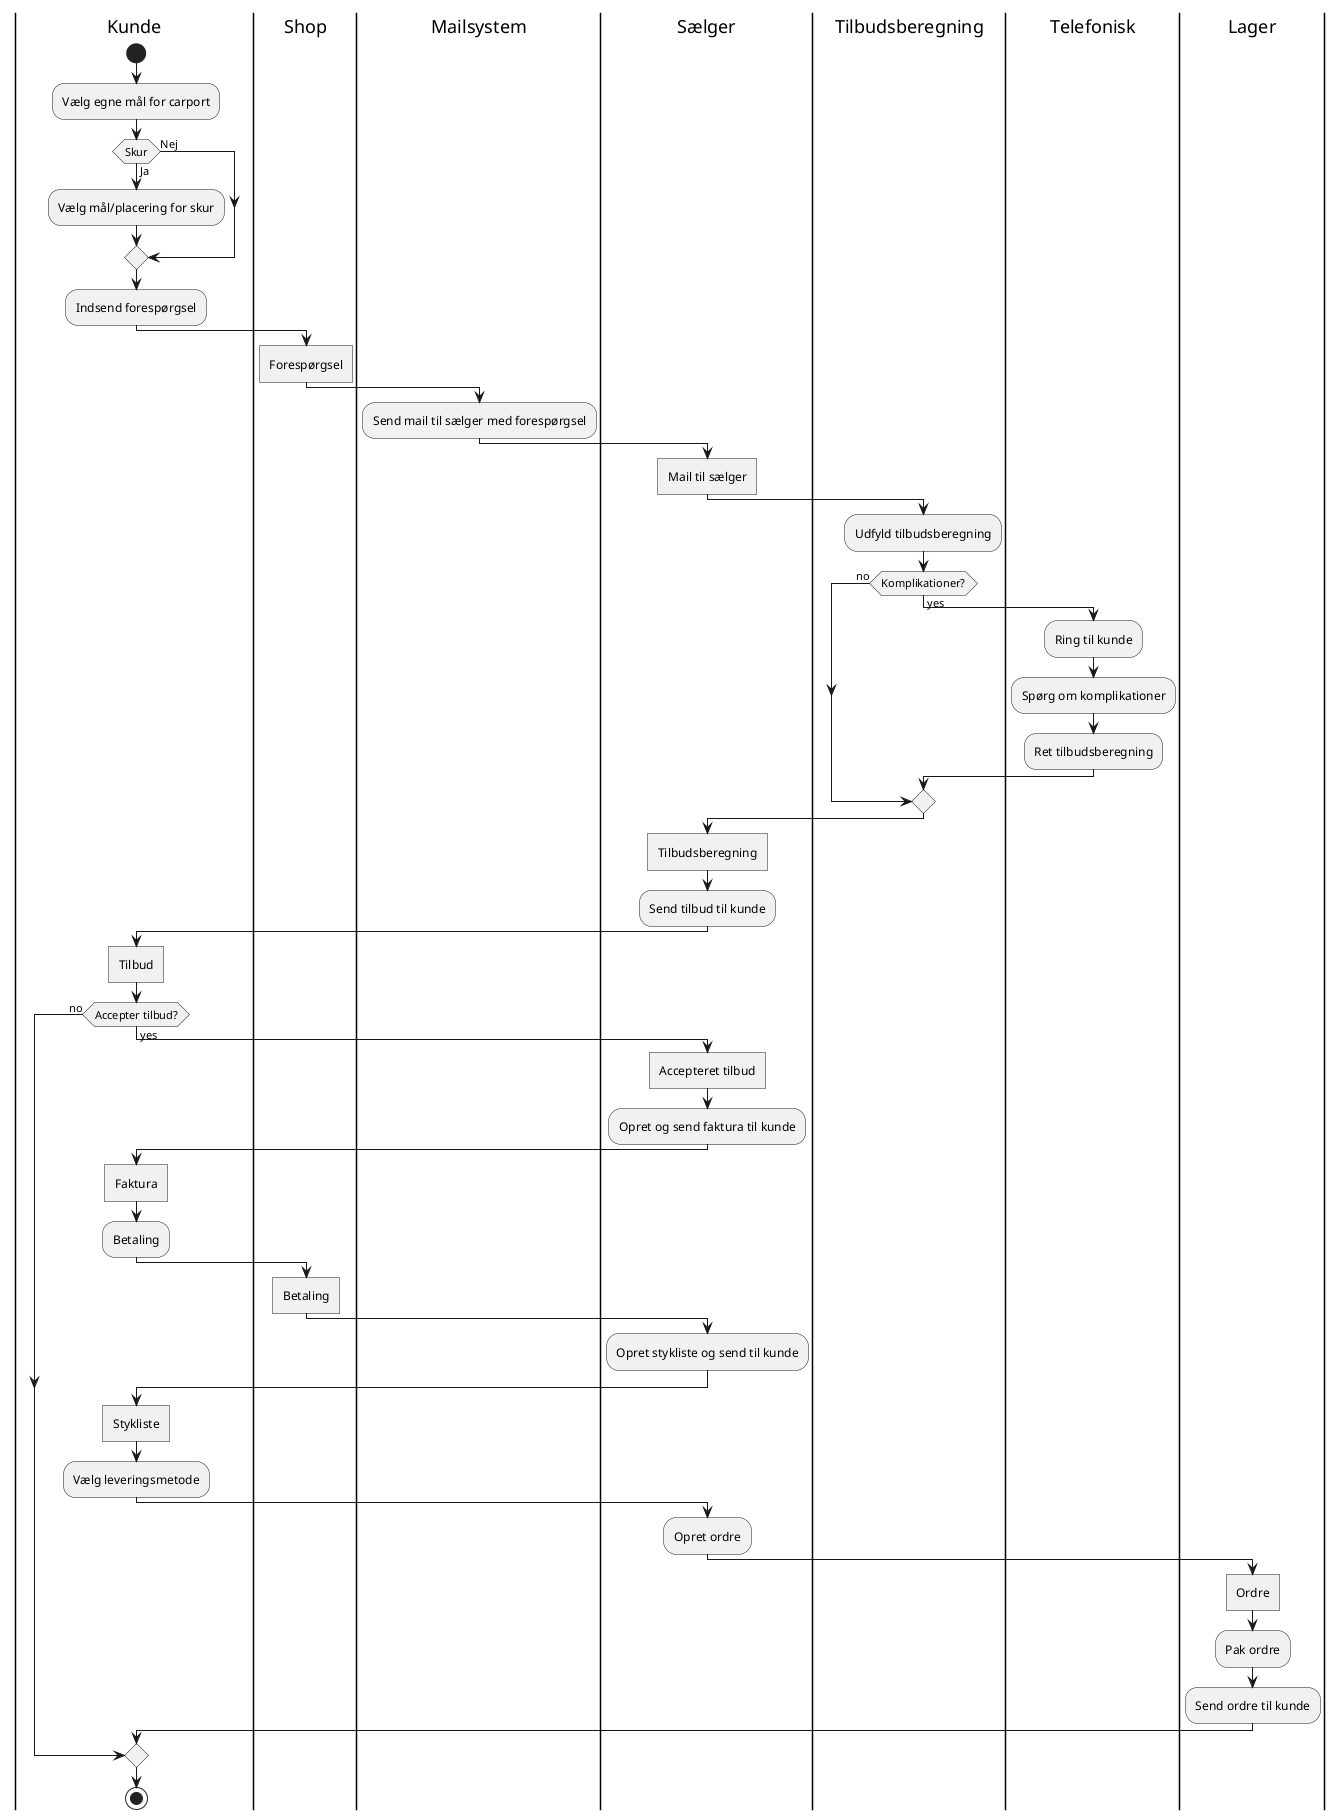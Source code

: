 @startuml
'https://plantuml.com/activity-diagram-beta


|Kunde|
start
:Vælg egne mål for carport;
if(Skur) then (Ja)
:Vælg mål/placering for skur;
else (Nej)
endif
:Indsend forespørgsel;
|Shop|
:Forespørgsel]
|Mailsystem|
:Send mail til sælger med forespørgsel;
|Sælger|
:Mail til sælger]
|Tilbudsberegning|
:Udfyld tilbudsberegning;
if (Komplikationer?) is (yes) then
|Telefonisk|
:Ring til kunde;
:Spørg om komplikationer;
:Ret tilbudsberegning;
else (no)
endif
|Sælger|
:Tilbudsberegning]
:Send tilbud til kunde;
|Kunde|
:Tilbud]
if (Accepter tilbud?) is (yes) then
|Sælger|
:Accepteret tilbud]
:Opret og send faktura til kunde;
|Kunde|
:Faktura]
:Betaling;
|Shop|
:Betaling]
|Sælger|
:Opret stykliste og send til kunde;

|Kunde|
:Stykliste]
:Vælg leveringsmetode;
|Sælger|
:Opret ordre;
|Lager|
:Ordre]
:Pak ordre;
:Send ordre til kunde;
else (no)
endif

|Kunde|
stop



@enduml
